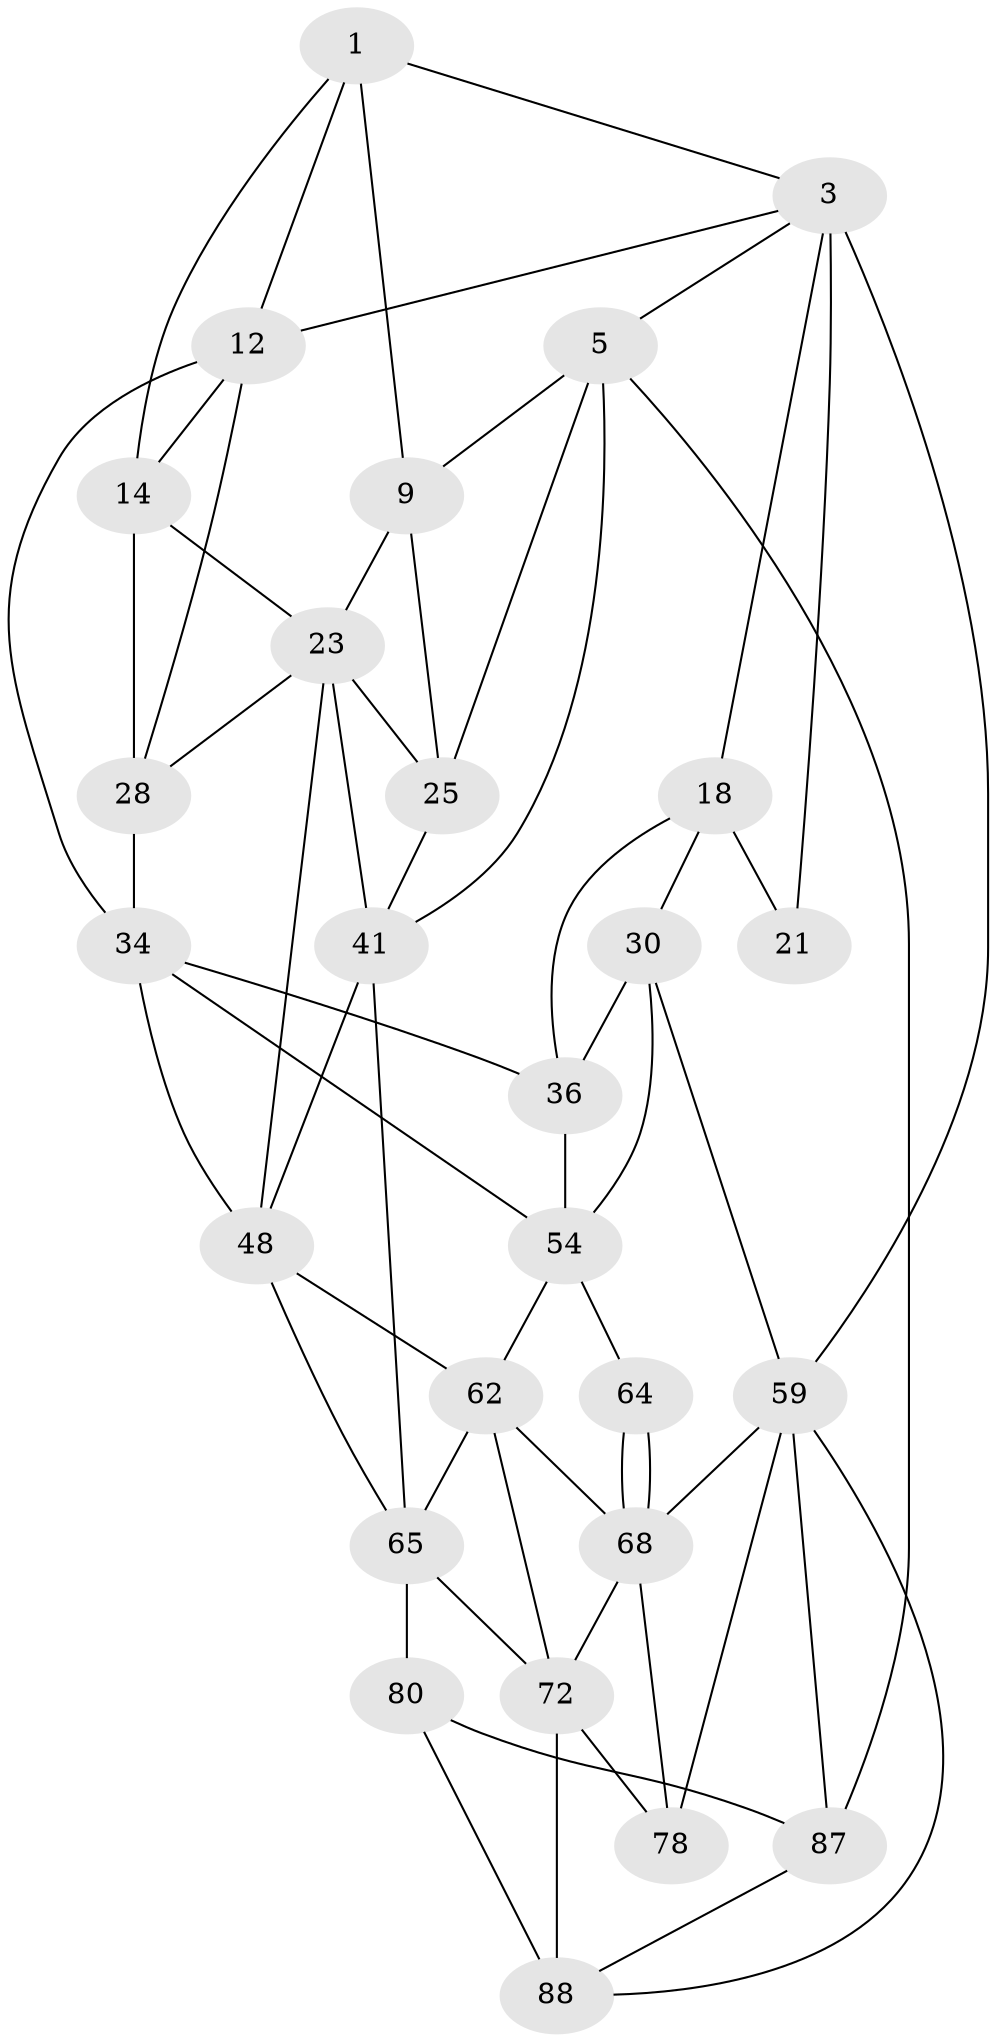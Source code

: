 // original degree distribution, {3: 0.02197802197802198, 4: 0.25274725274725274, 6: 0.21978021978021978, 5: 0.5054945054945055}
// Generated by graph-tools (version 1.1) at 2025/21/03/04/25 18:21:17]
// undirected, 27 vertices, 60 edges
graph export_dot {
graph [start="1"]
  node [color=gray90,style=filled];
  1 [pos="+0.3828623730733042+0",super="+2+8"];
  3 [pos="+0.8447406841922003+0",super="+4+15"];
  5 [pos="+0+0",super="+6+86+26"];
  9 [pos="+0.14414251982700557+0.14767411007698927",super="+10"];
  12 [pos="+0.589703229156274+0.01416282693925518",super="+17+13"];
  14 [pos="+0.3441978208820263+0.0937961462901216",super="+22"];
  18 [pos="+1+0.09769292410914424",super="+19+20"];
  21 [pos="+0.8887134022255473+0.21413261115552168"];
  23 [pos="+0.21878203526032258+0.25498902422273373",super="+24+40"];
  25 [pos="+0+0.23446865255113314",super="+27"];
  28 [pos="+0.4799339997250853+0.2805895620540308",super="+29"];
  30 [pos="+1+0.2625729709721129",super="+39"];
  34 [pos="+0.6900136628123197+0.2766876194728978",super="+38+35"];
  36 [pos="+0.8962230516427421+0.39787996772899265",super="+37"];
  41 [pos="+0.0845040096429204+0.42875368058894664",super="+43"];
  48 [pos="+0.5338664302143835+0.5294151526050113",super="+49"];
  54 [pos="+0.7713202234483277+0.483836806358845",super="+55+58"];
  59 [pos="+1+1",super="+84+60"];
  62 [pos="+0.679645232391516+0.6400474545505551",super="+63"];
  64 [pos="+0.8344386160017485+0.6645457579724937"];
  65 [pos="+0.5214915859039885+0.7002103641987444",super="+66"];
  68 [pos="+0.8379278181225149+0.7098439191581987",super="+69"];
  72 [pos="+0.5935771157221233+0.766378619964926",super="+74"];
  78 [pos="+0.8170434628306052+0.874222585655929",super="+85"];
  80 [pos="+0.2583094396995697+1",super="+81"];
  87 [pos="+0.007257863263426331+0.9132521589655771",super="+91"];
  88 [pos="+0.5206835041950308+1",super="+90+89"];
  1 -- 3;
  1 -- 12;
  1 -- 9;
  1 -- 14;
  3 -- 59;
  3 -- 5;
  3 -- 18 [weight=2];
  3 -- 12;
  3 -- 21;
  5 -- 9 [weight=2];
  5 -- 87 [weight=2];
  5 -- 25;
  5 -- 41;
  9 -- 25;
  9 -- 23;
  12 -- 34;
  12 -- 28;
  12 -- 14;
  14 -- 23;
  14 -- 28;
  18 -- 30 [weight=3];
  18 -- 36;
  18 -- 21 [weight=2];
  23 -- 25;
  23 -- 48;
  23 -- 41;
  23 -- 28;
  25 -- 41;
  28 -- 34;
  30 -- 36;
  30 -- 59;
  30 -- 54;
  34 -- 36;
  34 -- 48;
  34 -- 54 [weight=2];
  36 -- 54;
  41 -- 48;
  41 -- 65;
  48 -- 62;
  48 -- 65 [weight=2];
  54 -- 62;
  54 -- 64 [weight=2];
  59 -- 87;
  59 -- 88;
  59 -- 68;
  59 -- 78;
  62 -- 65;
  62 -- 72;
  62 -- 68;
  64 -- 68;
  64 -- 68;
  65 -- 80 [weight=2];
  65 -- 72;
  68 -- 72;
  68 -- 78;
  72 -- 88 [weight=2];
  72 -- 78 [weight=2];
  80 -- 88;
  80 -- 87;
  87 -- 88;
}
